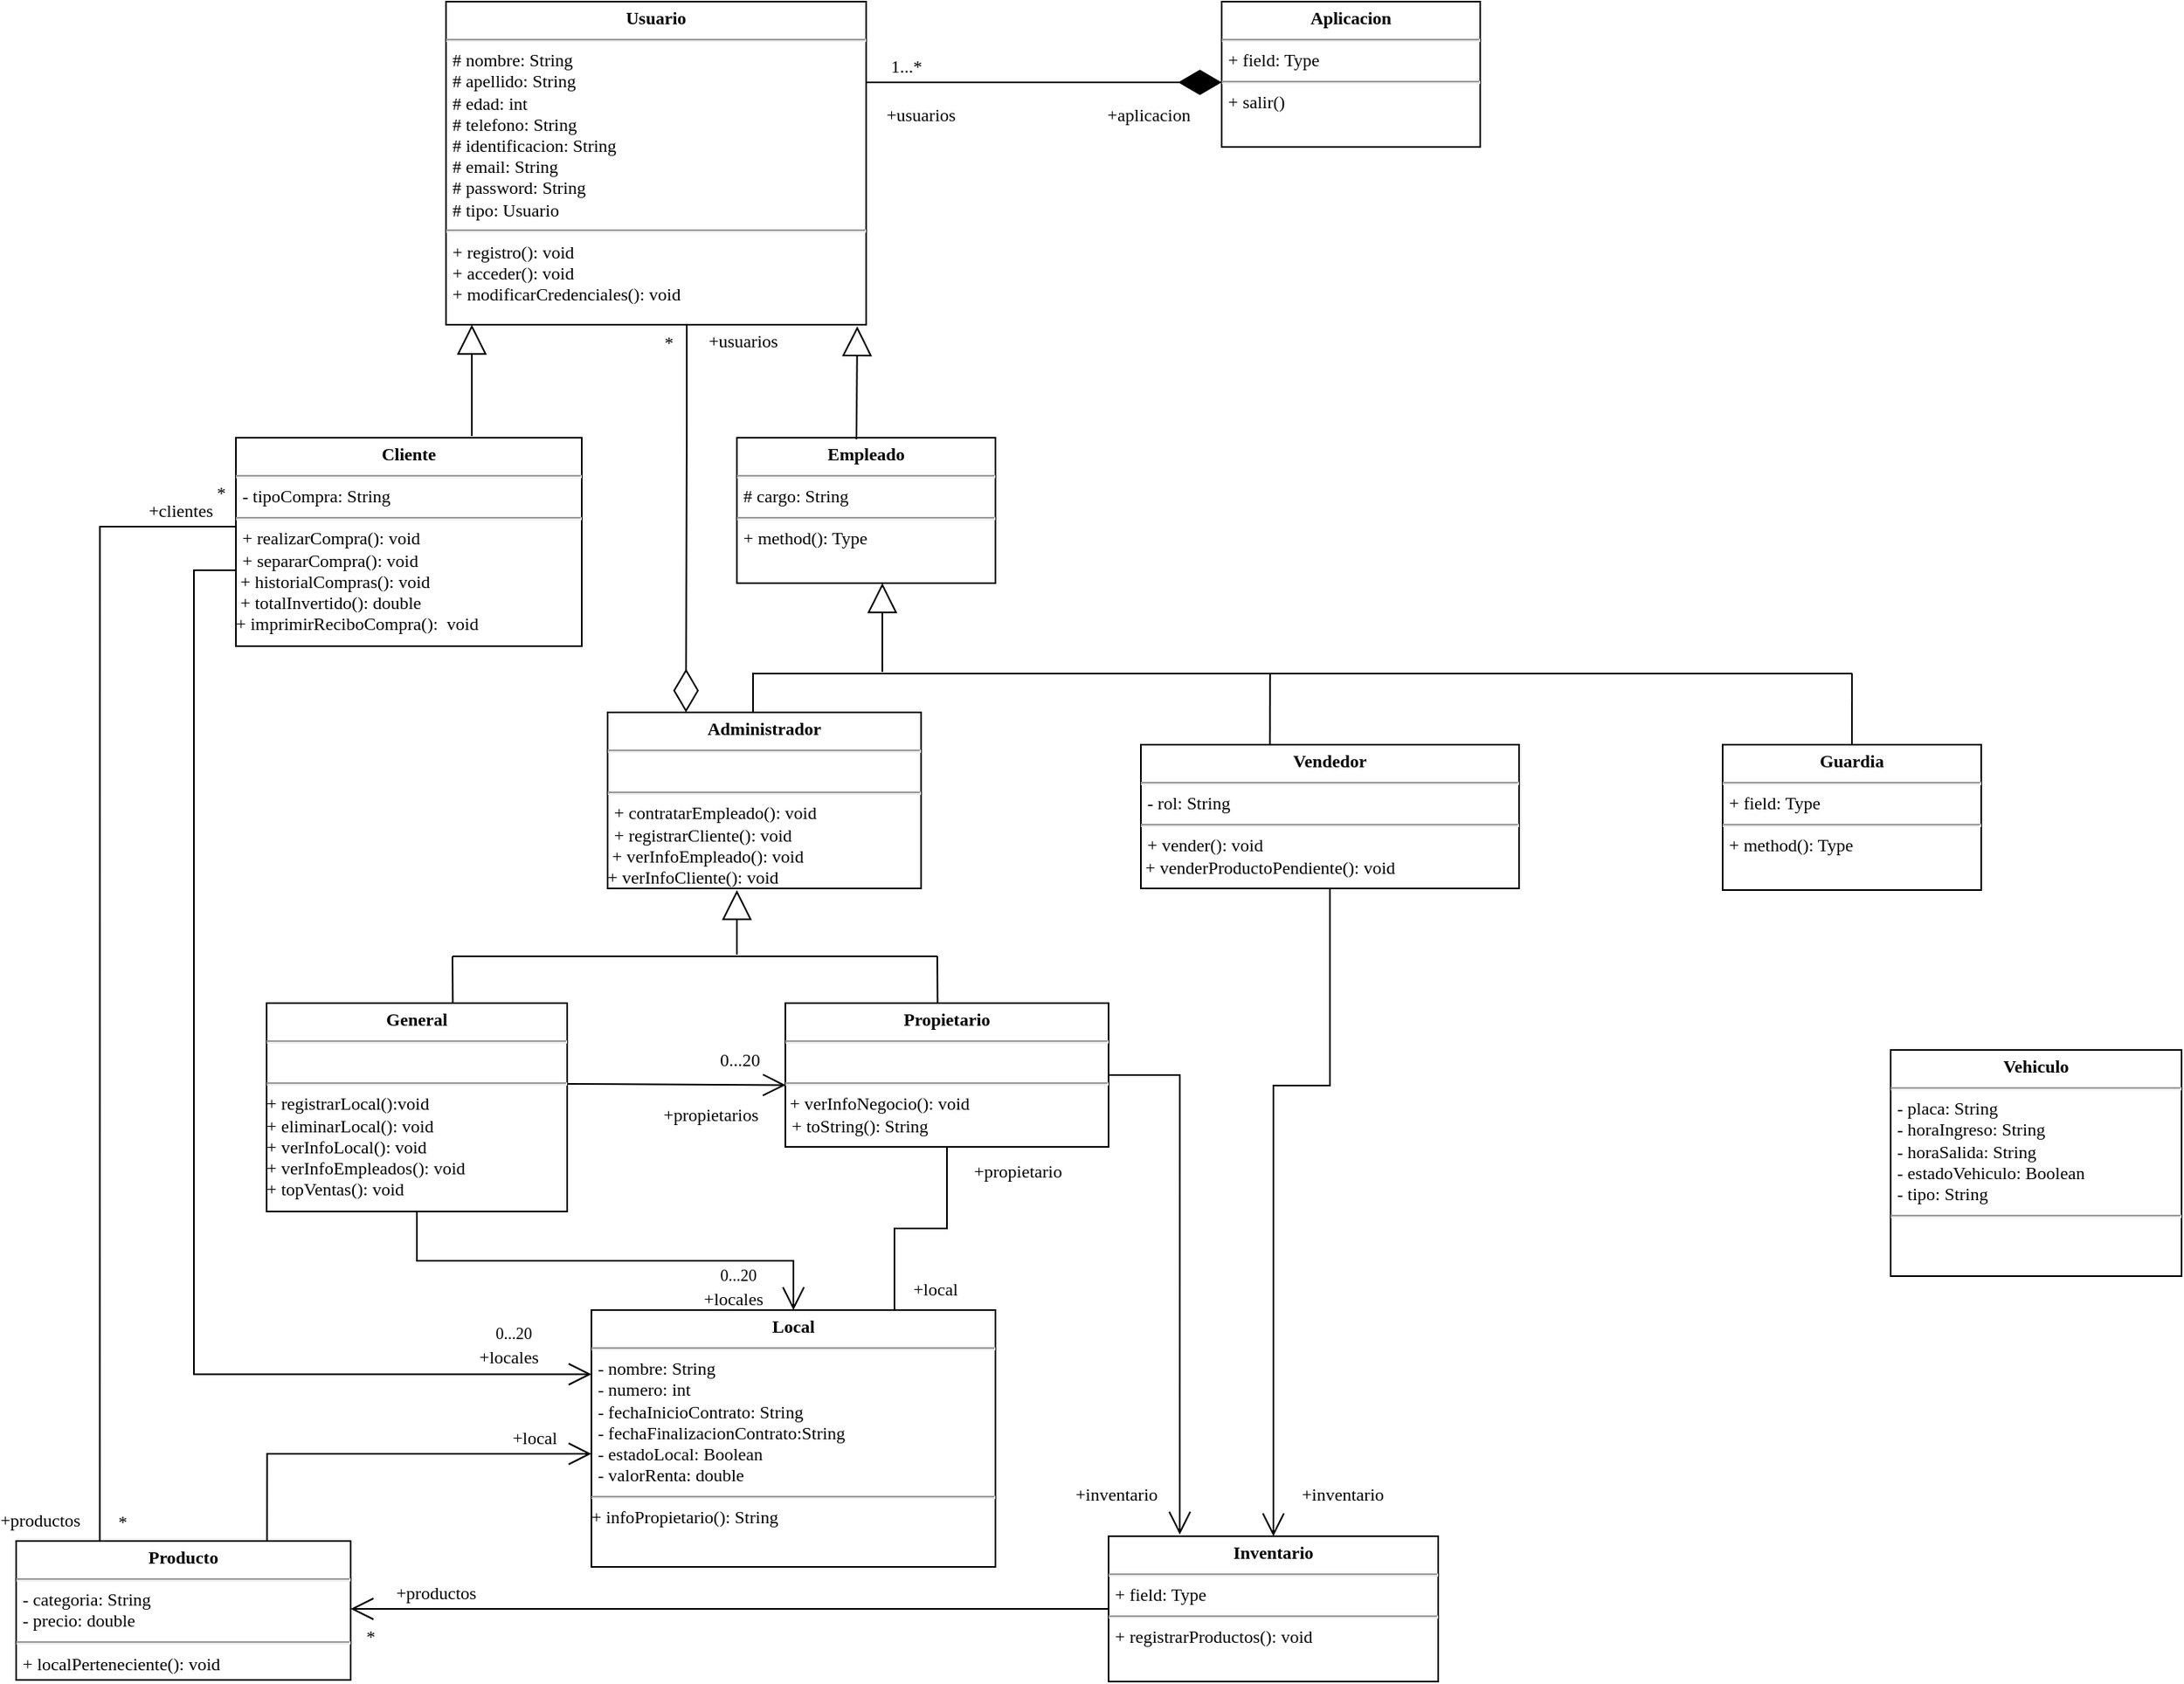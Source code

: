 <mxfile version="20.5.1" type="github">
  <diagram id="6UM_mXIubdZWodaXz436" name="Página-2">
    <mxGraphModel dx="724" dy="336" grid="1" gridSize="10" guides="1" tooltips="1" connect="1" arrows="1" fold="1" page="1" pageScale="1" pageWidth="1700" pageHeight="1100" math="0" shadow="0">
      <root>
        <mxCell id="0" />
        <mxCell id="1" parent="0" />
        <mxCell id="PEnpKrJ57bLBcx3Q7LFm-3" value="&lt;p style=&quot;margin: 4px 0px 0px; text-align: center; font-size: 11px;&quot;&gt;&lt;b style=&quot;font-size: 11px;&quot;&gt;Usuario&lt;/b&gt;&lt;/p&gt;&lt;hr style=&quot;font-size: 11px;&quot;&gt;&lt;p style=&quot;margin: 0px 0px 0px 4px; font-size: 11px;&quot;&gt;# nombre: String&lt;/p&gt;&lt;p style=&quot;margin: 0px 0px 0px 4px; font-size: 11px;&quot;&gt;# apellido: String&lt;/p&gt;&lt;p style=&quot;margin: 0px 0px 0px 4px; font-size: 11px;&quot;&gt;# edad: int&lt;/p&gt;&lt;p style=&quot;margin: 0px 0px 0px 4px; font-size: 11px;&quot;&gt;# telefono: String&lt;/p&gt;&lt;p style=&quot;margin: 0px 0px 0px 4px; font-size: 11px;&quot;&gt;# identificacion: String&lt;br style=&quot;font-size: 11px;&quot;&gt;&lt;/p&gt;&lt;p style=&quot;margin: 0px 0px 0px 4px; font-size: 11px;&quot;&gt;# email: String&lt;/p&gt;&lt;p style=&quot;margin: 0px 0px 0px 4px; font-size: 11px;&quot;&gt;# password: String&lt;/p&gt;&lt;p style=&quot;margin: 0px 0px 0px 4px; font-size: 11px;&quot;&gt;# tipo: Usuario&lt;br style=&quot;font-size: 11px;&quot;&gt;&lt;/p&gt;&lt;hr style=&quot;font-size: 11px;&quot;&gt;&lt;p style=&quot;margin: 0px 0px 0px 4px; font-size: 11px;&quot;&gt;+ registro(): void&lt;/p&gt;&lt;p style=&quot;margin: 0px 0px 0px 4px; font-size: 11px;&quot;&gt;+ acceder(): void&lt;/p&gt;&lt;p style=&quot;margin: 0px 0px 0px 4px; font-size: 11px;&quot;&gt;+ modificarCredenciales(): void&lt;br style=&quot;font-size: 11px;&quot;&gt;&lt;/p&gt;" style="verticalAlign=top;align=left;overflow=fill;fontSize=11;fontFamily=Lucida Console;html=1;" parent="1" vertex="1">
          <mxGeometry x="396" y="21" width="260" height="200" as="geometry" />
        </mxCell>
        <mxCell id="PEnpKrJ57bLBcx3Q7LFm-5" value="&lt;p style=&quot;margin: 4px 0px 0px; text-align: center; font-size: 11px;&quot;&gt;&lt;b style=&quot;font-size: 11px;&quot;&gt;Cliente&lt;/b&gt;&lt;/p&gt;&lt;hr style=&quot;font-size: 11px;&quot;&gt;&lt;p style=&quot;margin: 0px 0px 0px 4px; font-size: 11px;&quot;&gt;- tipoCompra: String&lt;br&gt;&lt;/p&gt;&lt;hr style=&quot;font-size: 11px;&quot;&gt;&lt;p style=&quot;margin: 0px 0px 0px 4px; font-size: 11px;&quot;&gt;+ realizarCompra(): void&lt;/p&gt;&lt;p style=&quot;margin: 0px 0px 0px 4px; font-size: 11px;&quot;&gt;+ separarCompra(): void&lt;br&gt;&lt;/p&gt;&lt;div&gt;&amp;nbsp;+ historialCompras(): void&lt;br&gt;&lt;/div&gt;&lt;div&gt;&amp;nbsp;+ totalInvertido(): double&lt;/div&gt;&lt;div&gt;+ imprimirReciboCompra():&amp;nbsp; void&lt;br&gt;&lt;/div&gt;" style="verticalAlign=top;align=left;overflow=fill;fontSize=11;fontFamily=Lucida Console;html=1;" parent="1" vertex="1">
          <mxGeometry x="266" y="291" width="214" height="129" as="geometry" />
        </mxCell>
        <mxCell id="PEnpKrJ57bLBcx3Q7LFm-6" value="&lt;p style=&quot;margin: 4px 0px 0px; text-align: center; font-size: 11px;&quot;&gt;&lt;b style=&quot;font-size: 11px;&quot;&gt;Empleado&lt;/b&gt;&lt;/p&gt;&lt;hr style=&quot;font-size: 11px;&quot;&gt;&lt;p style=&quot;margin: 0px 0px 0px 4px; font-size: 11px;&quot;&gt;# cargo: String&lt;br&gt;&lt;/p&gt;&lt;hr style=&quot;font-size: 11px;&quot;&gt;&lt;p style=&quot;margin: 0px 0px 0px 4px; font-size: 11px;&quot;&gt;+ method(): Type&lt;/p&gt;" style="verticalAlign=top;align=left;overflow=fill;fontSize=11;fontFamily=Lucida Console;html=1;" parent="1" vertex="1">
          <mxGeometry x="576" y="291" width="160" height="90" as="geometry" />
        </mxCell>
        <mxCell id="PEnpKrJ57bLBcx3Q7LFm-7" value="&lt;p style=&quot;margin: 4px 0px 0px; text-align: center; font-size: 11px;&quot;&gt;&lt;b style=&quot;font-size: 11px;&quot;&gt;Administrador&lt;/b&gt;&lt;/p&gt;&lt;hr style=&quot;font-size: 11px;&quot;&gt;&lt;p style=&quot;margin: 0px 0px 0px 4px; font-size: 11px;&quot;&gt;&lt;br&gt;&lt;/p&gt;&lt;hr style=&quot;font-size: 11px;&quot;&gt;&lt;p style=&quot;margin: 0px 0px 0px 4px; font-size: 11px;&quot;&gt;+ contratarEmpleado(): void&lt;br&gt;&lt;/p&gt;&lt;p style=&quot;margin: 0px 0px 0px 4px; font-size: 11px;&quot;&gt;+ registrarCliente(): void&lt;br&gt;&lt;/p&gt;&lt;div&gt;&amp;nbsp;+ verInfoEmpleado(): void&lt;/div&gt;&lt;div&gt;+ verInfoCliente(): void&lt;br&gt;&lt;/div&gt;" style="verticalAlign=top;align=left;overflow=fill;fontSize=11;fontFamily=Lucida Console;html=1;" parent="1" vertex="1">
          <mxGeometry x="496" y="461" width="194" height="109" as="geometry" />
        </mxCell>
        <mxCell id="PEnpKrJ57bLBcx3Q7LFm-8" value="&lt;p style=&quot;margin: 4px 0px 0px; text-align: center; font-size: 11px;&quot;&gt;&lt;b style=&quot;font-size: 11px;&quot;&gt;General&lt;/b&gt;&lt;br style=&quot;font-size: 11px;&quot;&gt;&lt;/p&gt;&lt;hr style=&quot;font-size: 11px;&quot;&gt;&lt;p style=&quot;margin: 0px 0px 0px 4px; font-size: 11px;&quot;&gt;&lt;br&gt;&lt;/p&gt;&lt;hr style=&quot;font-size: 11px;&quot;&gt;+ registrarLocal():void&lt;div&gt;+ eliminarLocal(): void&lt;/div&gt;&lt;div&gt;+ verInfoLocal(): void&lt;br&gt;&lt;/div&gt;&lt;div&gt;+ verInfoEmpleados(): void&lt;br&gt;&lt;/div&gt;&lt;div&gt;+ topVentas(): void&lt;br&gt;&lt;/div&gt;" style="verticalAlign=top;align=left;overflow=fill;fontSize=11;fontFamily=Lucida Console;html=1;" parent="1" vertex="1">
          <mxGeometry x="285" y="641" width="186" height="129" as="geometry" />
        </mxCell>
        <mxCell id="PEnpKrJ57bLBcx3Q7LFm-9" value="&lt;p style=&quot;margin: 4px 0px 0px; text-align: center; font-size: 11px;&quot;&gt;&lt;b style=&quot;font-size: 11px;&quot;&gt;Propietario&lt;/b&gt;&lt;br style=&quot;font-size: 11px;&quot;&gt;&lt;/p&gt;&lt;hr style=&quot;font-size: 11px;&quot;&gt;&lt;br&gt;&lt;hr style=&quot;font-size: 11px;&quot;&gt;&amp;nbsp;+ verInfoNegocio(): void&lt;br&gt;&lt;p style=&quot;margin: 0px 0px 0px 4px; font-size: 11px;&quot;&gt;+ toString(): String&lt;br&gt;&lt;/p&gt;&lt;div&gt;&lt;br&gt;&lt;/div&gt;" style="verticalAlign=top;align=left;overflow=fill;fontSize=11;fontFamily=Lucida Console;html=1;" parent="1" vertex="1">
          <mxGeometry x="606" y="641" width="200" height="89" as="geometry" />
        </mxCell>
        <mxCell id="PEnpKrJ57bLBcx3Q7LFm-10" value="&lt;p style=&quot;margin: 4px 0px 0px; text-align: center; font-size: 11px;&quot;&gt;&lt;b style=&quot;font-size: 11px;&quot;&gt;Vendedor&lt;/b&gt;&lt;/p&gt;&lt;hr style=&quot;font-size: 11px;&quot;&gt;&lt;p style=&quot;margin: 0px 0px 0px 4px; font-size: 11px;&quot;&gt;- rol: String&lt;br&gt;&lt;/p&gt;&lt;hr style=&quot;font-size: 11px;&quot;&gt;&lt;p style=&quot;margin: 0px 0px 0px 4px; font-size: 11px;&quot;&gt;+ vender(): void&lt;br&gt;&lt;/p&gt;&lt;div&gt;&amp;nbsp;+ venderProductoPendiente(): void&lt;br&gt;&lt;/div&gt;" style="verticalAlign=top;align=left;overflow=fill;fontSize=11;fontFamily=Lucida Console;html=1;" parent="1" vertex="1">
          <mxGeometry x="826" y="481" width="234" height="89" as="geometry" />
        </mxCell>
        <mxCell id="PEnpKrJ57bLBcx3Q7LFm-12" value="&lt;p style=&quot;margin: 4px 0px 0px; text-align: center; font-size: 11px;&quot;&gt;&lt;b style=&quot;font-size: 11px;&quot;&gt;Guardia&lt;/b&gt;&lt;/p&gt;&lt;hr style=&quot;font-size: 11px;&quot;&gt;&lt;p style=&quot;margin: 0px 0px 0px 4px; font-size: 11px;&quot;&gt;+ field: Type&lt;/p&gt;&lt;hr style=&quot;font-size: 11px;&quot;&gt;&lt;p style=&quot;margin: 0px 0px 0px 4px; font-size: 11px;&quot;&gt;+ method(): Type&lt;/p&gt;" style="verticalAlign=top;align=left;overflow=fill;fontSize=11;fontFamily=Lucida Console;html=1;" parent="1" vertex="1">
          <mxGeometry x="1186" y="481" width="160" height="90" as="geometry" />
        </mxCell>
        <mxCell id="PEnpKrJ57bLBcx3Q7LFm-13" value="" style="endArrow=block;endSize=16;endFill=0;html=1;rounded=0;entryX=0.5;entryY=1;entryDx=0;entryDy=0;fontFamily=Lucida Console;fontSize=11;" parent="1" edge="1">
          <mxGeometry width="160" relative="1" as="geometry">
            <mxPoint x="412" y="290" as="sourcePoint" />
            <mxPoint x="412" y="221" as="targetPoint" />
          </mxGeometry>
        </mxCell>
        <mxCell id="PEnpKrJ57bLBcx3Q7LFm-29" value="" style="endArrow=block;endSize=16;endFill=0;html=1;rounded=0;fontFamily=Lucida Console;fontSize=11;" parent="1" edge="1">
          <mxGeometry width="160" relative="1" as="geometry">
            <mxPoint x="666" y="436" as="sourcePoint" />
            <mxPoint x="666" y="381" as="targetPoint" />
          </mxGeometry>
        </mxCell>
        <mxCell id="PEnpKrJ57bLBcx3Q7LFm-30" value="" style="line;strokeWidth=1;fillColor=none;align=left;verticalAlign=middle;spacingTop=-1;spacingLeft=3;spacingRight=3;rotatable=0;labelPosition=right;points=[];portConstraint=eastwest;strokeColor=inherit;fontFamily=Lucida Console;fontSize=11;" parent="1" vertex="1">
          <mxGeometry x="586" y="433" width="680" height="8" as="geometry" />
        </mxCell>
        <mxCell id="PEnpKrJ57bLBcx3Q7LFm-31" value="" style="endArrow=none;html=1;rounded=0;fontFamily=Lucida Console;fontSize=11;entryX=0;entryY=0.419;entryDx=0;entryDy=0;entryPerimeter=0;" parent="1" edge="1" target="PEnpKrJ57bLBcx3Q7LFm-30">
          <mxGeometry width="50" height="50" relative="1" as="geometry">
            <mxPoint x="586" y="461" as="sourcePoint" />
            <mxPoint x="586" y="440" as="targetPoint" />
          </mxGeometry>
        </mxCell>
        <mxCell id="PEnpKrJ57bLBcx3Q7LFm-32" value="" style="endArrow=none;html=1;rounded=0;exitX=0.562;exitY=0.003;exitDx=0;exitDy=0;exitPerimeter=0;fontFamily=Lucida Console;fontSize=11;" parent="1" edge="1">
          <mxGeometry width="50" height="50" relative="1" as="geometry">
            <mxPoint x="905.85" y="481.0" as="sourcePoint" />
            <mxPoint x="905.93" y="436.73" as="targetPoint" />
          </mxGeometry>
        </mxCell>
        <mxCell id="PEnpKrJ57bLBcx3Q7LFm-34" value="" style="endArrow=none;html=1;rounded=0;exitX=0.562;exitY=0.003;exitDx=0;exitDy=0;exitPerimeter=0;fontFamily=Lucida Console;fontSize=11;" parent="1" edge="1">
          <mxGeometry width="50" height="50" relative="1" as="geometry">
            <mxPoint x="1266.0" y="481.0" as="sourcePoint" />
            <mxPoint x="1266.08" y="436.73" as="targetPoint" />
          </mxGeometry>
        </mxCell>
        <mxCell id="PEnpKrJ57bLBcx3Q7LFm-35" value="&lt;p style=&quot;margin: 4px 0px 0px; text-align: center; font-size: 11px;&quot;&gt;&lt;b style=&quot;font-size: 11px;&quot;&gt;Local&lt;br style=&quot;font-size: 11px;&quot;&gt;&lt;/b&gt;&lt;/p&gt;&lt;hr style=&quot;font-size: 11px;&quot;&gt;&lt;p style=&quot;margin: 0px 0px 0px 4px; font-size: 11px;&quot;&gt;- nombre: String&lt;/p&gt;&lt;p style=&quot;margin: 0px 0px 0px 4px; font-size: 11px;&quot;&gt;- numero: int&lt;/p&gt;&lt;p style=&quot;margin: 0px 0px 0px 4px; font-size: 11px;&quot;&gt;- fechaInicioContrato: String&lt;/p&gt;&lt;p style=&quot;margin: 0px 0px 0px 4px; font-size: 11px;&quot;&gt;- fechaFinalizacionContrato:String&lt;/p&gt;&lt;p style=&quot;margin: 0px 0px 0px 4px; font-size: 11px;&quot;&gt;- estadoLocal: Boolean&lt;/p&gt;&lt;p style=&quot;margin: 0px 0px 0px 4px; font-size: 11px;&quot;&gt;- valorRenta: double&lt;br&gt;&lt;/p&gt;&lt;hr style=&quot;font-size: 11px;&quot;&gt;+ infoPropietario(): String&lt;br&gt;&lt;div&gt;&lt;br&gt;&lt;/div&gt;" style="verticalAlign=top;align=left;overflow=fill;fontSize=11;fontFamily=Lucida Console;html=1;" parent="1" vertex="1">
          <mxGeometry x="486" y="831" width="250" height="159" as="geometry" />
        </mxCell>
        <mxCell id="PEnpKrJ57bLBcx3Q7LFm-36" value="" style="endArrow=block;endSize=16;endFill=0;html=1;rounded=0;fontFamily=Lucida Console;fontSize=11;" parent="1" edge="1">
          <mxGeometry width="160" relative="1" as="geometry">
            <mxPoint x="576" y="611" as="sourcePoint" />
            <mxPoint x="576" y="571" as="targetPoint" />
          </mxGeometry>
        </mxCell>
        <mxCell id="PEnpKrJ57bLBcx3Q7LFm-37" value="" style="line;strokeWidth=1;fillColor=none;align=left;verticalAlign=middle;spacingTop=-1;spacingLeft=3;spacingRight=3;rotatable=0;labelPosition=right;points=[];portConstraint=eastwest;strokeColor=inherit;fontFamily=Lucida Console;fontSize=11;" parent="1" vertex="1">
          <mxGeometry x="400" y="608" width="300" height="8" as="geometry" />
        </mxCell>
        <mxCell id="PEnpKrJ57bLBcx3Q7LFm-38" value="" style="endArrow=none;html=1;rounded=0;exitX=0.62;exitY=-0.01;exitDx=0;exitDy=0;exitPerimeter=0;fontFamily=Lucida Console;fontSize=11;" parent="1" edge="1">
          <mxGeometry width="50" height="50" relative="1" as="geometry">
            <mxPoint x="400.2" y="641.1" as="sourcePoint" />
            <mxPoint x="400" y="612" as="targetPoint" />
          </mxGeometry>
        </mxCell>
        <mxCell id="PEnpKrJ57bLBcx3Q7LFm-39" value="" style="endArrow=none;html=1;rounded=0;exitX=0.62;exitY=-0.01;exitDx=0;exitDy=0;exitPerimeter=0;fontFamily=Lucida Console;fontSize=11;" parent="1" edge="1">
          <mxGeometry width="50" height="50" relative="1" as="geometry">
            <mxPoint x="700.2" y="641.0" as="sourcePoint" />
            <mxPoint x="700" y="611.9" as="targetPoint" />
          </mxGeometry>
        </mxCell>
        <mxCell id="PEnpKrJ57bLBcx3Q7LFm-40" value="&lt;p style=&quot;margin: 4px 0px 0px; text-align: center; font-size: 11px;&quot;&gt;&lt;b style=&quot;font-size: 11px;&quot;&gt;Aplicacion&lt;br style=&quot;font-size: 11px;&quot;&gt;&lt;/b&gt;&lt;/p&gt;&lt;hr style=&quot;font-size: 11px;&quot;&gt;&lt;p style=&quot;margin: 0px 0px 0px 4px; font-size: 11px;&quot;&gt;+ field: Type&lt;/p&gt;&lt;hr style=&quot;font-size: 11px;&quot;&gt;&lt;p style=&quot;margin: 0px 0px 0px 4px; font-size: 11px;&quot;&gt;+ salir()&lt;/p&gt;" style="verticalAlign=top;align=left;overflow=fill;fontSize=11;fontFamily=Lucida Console;html=1;" parent="1" vertex="1">
          <mxGeometry x="876" y="21" width="160" height="90" as="geometry" />
        </mxCell>
        <mxCell id="PEnpKrJ57bLBcx3Q7LFm-41" value="" style="endArrow=diamondThin;endFill=1;endSize=24;html=1;rounded=0;fontFamily=Lucida Console;fontSize=11;exitX=1;exitY=0.25;exitDx=0;exitDy=0;" parent="1" source="PEnpKrJ57bLBcx3Q7LFm-3" edge="1">
          <mxGeometry width="160" relative="1" as="geometry">
            <mxPoint x="716" y="71" as="sourcePoint" />
            <mxPoint x="876" y="71" as="targetPoint" />
          </mxGeometry>
        </mxCell>
        <mxCell id="PEnpKrJ57bLBcx3Q7LFm-43" value="1...*" style="text;html=1;strokeColor=none;fillColor=none;align=center;verticalAlign=middle;whiteSpace=wrap;rounded=0;fontFamily=Lucida Console;fontSize=11;" parent="1" vertex="1">
          <mxGeometry x="666" y="51" width="30" height="20" as="geometry" />
        </mxCell>
        <mxCell id="PEnpKrJ57bLBcx3Q7LFm-44" value="&lt;p style=&quot;margin: 4px 0px 0px; text-align: center; font-size: 11px;&quot;&gt;&lt;b style=&quot;font-size: 11px;&quot;&gt;Inventario&lt;br style=&quot;font-size: 11px;&quot;&gt;&lt;/b&gt;&lt;/p&gt;&lt;hr style=&quot;font-size: 11px;&quot;&gt;&lt;p style=&quot;margin: 0px 0px 0px 4px; font-size: 11px;&quot;&gt;+ field: Type&lt;/p&gt;&lt;hr style=&quot;font-size: 11px;&quot;&gt;&lt;p style=&quot;margin: 0px 0px 0px 4px; font-size: 11px;&quot;&gt;+ registrarProductos(): void&lt;br&gt;&lt;/p&gt;" style="verticalAlign=top;align=left;overflow=fill;fontSize=11;fontFamily=Lucida Console;html=1;" parent="1" vertex="1">
          <mxGeometry x="806" y="971" width="204" height="90" as="geometry" />
        </mxCell>
        <mxCell id="PEnpKrJ57bLBcx3Q7LFm-45" value="&lt;p style=&quot;margin: 4px 0px 0px; text-align: center; font-size: 11px;&quot;&gt;&lt;b style=&quot;font-size: 11px;&quot;&gt;Producto&lt;br style=&quot;font-size: 11px;&quot;&gt;&lt;/b&gt;&lt;/p&gt;&lt;hr style=&quot;font-size: 11px;&quot;&gt;&lt;p style=&quot;margin: 0px 0px 0px 4px; font-size: 11px;&quot;&gt;- categoria: String&lt;/p&gt;&lt;p style=&quot;margin: 0px 0px 0px 4px; font-size: 11px;&quot;&gt;- precio: double&lt;br&gt;&lt;/p&gt;&lt;hr style=&quot;font-size: 11px;&quot;&gt;&lt;p style=&quot;margin: 0px 0px 0px 4px; font-size: 11px;&quot;&gt;+ localPerteneciente(): void&lt;/p&gt;&lt;div&gt;&lt;br&gt;&lt;/div&gt;&lt;div&gt;&lt;br&gt;&lt;/div&gt;" style="verticalAlign=top;align=left;overflow=fill;fontSize=11;fontFamily=Lucida Console;html=1;" parent="1" vertex="1">
          <mxGeometry x="130" y="974" width="207" height="86" as="geometry" />
        </mxCell>
        <mxCell id="PEnpKrJ57bLBcx3Q7LFm-54" value="+locales" style="text;html=1;strokeColor=none;fillColor=none;align=center;verticalAlign=middle;whiteSpace=wrap;rounded=0;fontFamily=Lucida Console;fontSize=11;" parent="1" vertex="1">
          <mxGeometry x="559" y="815" width="30" height="18" as="geometry" />
        </mxCell>
        <mxCell id="PEnpKrJ57bLBcx3Q7LFm-55" value="+usuarios" style="text;html=1;strokeColor=none;fillColor=none;align=center;verticalAlign=middle;whiteSpace=wrap;rounded=0;fontFamily=Lucida Console;fontSize=11;" parent="1" vertex="1">
          <mxGeometry x="675" y="81" width="30" height="20" as="geometry" />
        </mxCell>
        <mxCell id="PEnpKrJ57bLBcx3Q7LFm-58" value="+aplicacion" style="text;html=1;strokeColor=none;fillColor=none;align=center;verticalAlign=middle;whiteSpace=wrap;rounded=0;fontFamily=Lucida Console;fontSize=11;" parent="1" vertex="1">
          <mxGeometry x="816" y="81" width="30" height="20" as="geometry" />
        </mxCell>
        <mxCell id="PEnpKrJ57bLBcx3Q7LFm-59" value="0...20" style="text;html=1;strokeColor=none;fillColor=none;align=center;verticalAlign=middle;whiteSpace=wrap;rounded=0;fontFamily=Lucida Console;fontSize=10;" parent="1" vertex="1">
          <mxGeometry x="567" y="804" width="20" height="9" as="geometry" />
        </mxCell>
        <mxCell id="PEnpKrJ57bLBcx3Q7LFm-62" value="+local" style="text;html=1;strokeColor=none;fillColor=none;align=center;verticalAlign=middle;whiteSpace=wrap;rounded=0;fontFamily=Lucida Console;fontSize=11;" parent="1" vertex="1">
          <mxGeometry x="684" y="808" width="30" height="20" as="geometry" />
        </mxCell>
        <mxCell id="PEnpKrJ57bLBcx3Q7LFm-64" value="+propietario" style="text;html=1;strokeColor=none;fillColor=none;align=center;verticalAlign=middle;whiteSpace=wrap;rounded=0;fontFamily=Lucida Console;fontSize=11;" parent="1" vertex="1">
          <mxGeometry x="735" y="735" width="30" height="20" as="geometry" />
        </mxCell>
        <mxCell id="PEnpKrJ57bLBcx3Q7LFm-65" value="" style="endArrow=none;html=1;edgeStyle=orthogonalEdgeStyle;rounded=0;fontFamily=Lucida Console;fontSize=10;exitX=0.75;exitY=0;exitDx=0;exitDy=0;entryX=0.5;entryY=1;entryDx=0;entryDy=0;" parent="1" source="PEnpKrJ57bLBcx3Q7LFm-35" target="PEnpKrJ57bLBcx3Q7LFm-9" edge="1">
          <mxGeometry relative="1" as="geometry">
            <mxPoint x="666" y="791" as="sourcePoint" />
            <mxPoint x="826" y="791" as="targetPoint" />
          </mxGeometry>
        </mxCell>
        <mxCell id="PEnpKrJ57bLBcx3Q7LFm-69" value="+usuarios" style="text;html=1;strokeColor=none;fillColor=none;align=center;verticalAlign=middle;whiteSpace=wrap;rounded=0;fontFamily=Lucida Console;fontSize=11;" parent="1" vertex="1">
          <mxGeometry x="565" y="221" width="30" height="20" as="geometry" />
        </mxCell>
        <mxCell id="PEnpKrJ57bLBcx3Q7LFm-70" value="*" style="text;html=1;strokeColor=none;fillColor=none;align=center;verticalAlign=middle;whiteSpace=wrap;rounded=0;fontFamily=Lucida Console;fontSize=11;" parent="1" vertex="1">
          <mxGeometry x="519" y="222" width="30" height="20" as="geometry" />
        </mxCell>
        <mxCell id="PEnpKrJ57bLBcx3Q7LFm-72" value="" style="endArrow=none;html=1;edgeStyle=orthogonalEdgeStyle;rounded=0;fontFamily=Lucida Console;fontSize=10;entryX=0;entryY=0.5;entryDx=0;entryDy=0;exitX=0.25;exitY=0;exitDx=0;exitDy=0;" parent="1" source="PEnpKrJ57bLBcx3Q7LFm-45" target="PEnpKrJ57bLBcx3Q7LFm-5" edge="1">
          <mxGeometry relative="1" as="geometry">
            <mxPoint x="146" y="671" as="sourcePoint" />
            <mxPoint x="306" y="671" as="targetPoint" />
            <Array as="points">
              <mxPoint x="182" y="346" />
            </Array>
          </mxGeometry>
        </mxCell>
        <mxCell id="PEnpKrJ57bLBcx3Q7LFm-75" value="+productos" style="text;html=1;strokeColor=none;fillColor=none;align=center;verticalAlign=middle;whiteSpace=wrap;rounded=0;fontFamily=Lucida Console;fontSize=11;" parent="1" vertex="1">
          <mxGeometry x="130" y="951" width="30" height="20" as="geometry" />
        </mxCell>
        <mxCell id="PEnpKrJ57bLBcx3Q7LFm-76" value="+clientes" style="text;html=1;strokeColor=none;fillColor=none;align=center;verticalAlign=middle;whiteSpace=wrap;rounded=0;fontFamily=Lucida Console;fontSize=11;" parent="1" vertex="1">
          <mxGeometry x="217" y="326" width="30" height="20" as="geometry" />
        </mxCell>
        <mxCell id="PEnpKrJ57bLBcx3Q7LFm-78" value="*" style="text;html=1;strokeColor=none;fillColor=none;align=center;verticalAlign=middle;whiteSpace=wrap;rounded=0;fontFamily=Lucida Console;fontSize=11;" parent="1" vertex="1">
          <mxGeometry x="186" y="955" width="20" height="14" as="geometry" />
        </mxCell>
        <mxCell id="PEnpKrJ57bLBcx3Q7LFm-79" value="*" style="text;html=1;strokeColor=none;fillColor=none;align=center;verticalAlign=middle;whiteSpace=wrap;rounded=0;fontFamily=Lucida Console;fontSize=11;" parent="1" vertex="1">
          <mxGeometry x="242" y="315" width="30" height="20" as="geometry" />
        </mxCell>
        <mxCell id="PEnpKrJ57bLBcx3Q7LFm-81" value="+productos" style="text;html=1;strokeColor=none;fillColor=none;align=center;verticalAlign=middle;whiteSpace=wrap;rounded=0;fontFamily=Lucida Console;fontSize=11;" parent="1" vertex="1">
          <mxGeometry x="375" y="996" width="30" height="20" as="geometry" />
        </mxCell>
        <mxCell id="PEnpKrJ57bLBcx3Q7LFm-83" value="*" style="text;html=1;strokeColor=none;fillColor=none;align=center;verticalAlign=middle;whiteSpace=wrap;rounded=0;fontFamily=Lucida Console;fontSize=11;" parent="1" vertex="1">
          <mxGeometry x="339" y="1025" width="21" height="15" as="geometry" />
        </mxCell>
        <mxCell id="PEnpKrJ57bLBcx3Q7LFm-93" value="" style="endArrow=open;endFill=1;endSize=12;html=1;rounded=0;fontFamily=Lucida Console;fontSize=10;entryX=-0.004;entryY=0.664;entryDx=0;entryDy=0;entryPerimeter=0;" parent="1" edge="1">
          <mxGeometry width="160" relative="1" as="geometry">
            <mxPoint x="471" y="691" as="sourcePoint" />
            <mxPoint x="606.2" y="691.76" as="targetPoint" />
          </mxGeometry>
        </mxCell>
        <mxCell id="PEnpKrJ57bLBcx3Q7LFm-94" value="+propietarios" style="text;html=1;strokeColor=none;fillColor=none;align=center;verticalAlign=middle;whiteSpace=wrap;rounded=0;fontFamily=Lucida Console;fontSize=11;" parent="1" vertex="1">
          <mxGeometry x="545" y="700" width="30" height="20" as="geometry" />
        </mxCell>
        <mxCell id="PEnpKrJ57bLBcx3Q7LFm-96" value="0...20" style="text;html=1;strokeColor=none;fillColor=none;align=center;verticalAlign=middle;whiteSpace=wrap;rounded=0;fontFamily=Lucida Console;fontSize=11;" parent="1" vertex="1">
          <mxGeometry x="563" y="666" width="30" height="20" as="geometry" />
        </mxCell>
        <mxCell id="PEnpKrJ57bLBcx3Q7LFm-98" value="" style="endArrow=open;endFill=1;endSize=12;html=1;rounded=0;fontFamily=Lucida Console;fontSize=10;entryX=0.5;entryY=0;entryDx=0;entryDy=0;exitX=0.5;exitY=1;exitDx=0;exitDy=0;edgeStyle=orthogonalEdgeStyle;" parent="1" source="PEnpKrJ57bLBcx3Q7LFm-8" target="PEnpKrJ57bLBcx3Q7LFm-35" edge="1">
          <mxGeometry width="160" relative="1" as="geometry">
            <mxPoint x="461.8" y="790" as="sourcePoint" />
            <mxPoint x="597" y="790.76" as="targetPoint" />
          </mxGeometry>
        </mxCell>
        <mxCell id="PEnpKrJ57bLBcx3Q7LFm-100" value="" style="endArrow=open;endFill=1;endSize=12;html=1;rounded=0;fontFamily=Lucida Console;fontSize=10;entryX=1;entryY=0.75;entryDx=0;entryDy=0;exitX=0;exitY=0.5;exitDx=0;exitDy=0;" parent="1" source="PEnpKrJ57bLBcx3Q7LFm-44" edge="1">
          <mxGeometry width="160" relative="1" as="geometry">
            <mxPoint x="806" y="1020.5" as="sourcePoint" />
            <mxPoint x="337.0" y="1016.0" as="targetPoint" />
          </mxGeometry>
        </mxCell>
        <mxCell id="PEnpKrJ57bLBcx3Q7LFm-105" value="+local" style="text;html=1;strokeColor=none;fillColor=none;align=center;verticalAlign=middle;whiteSpace=wrap;rounded=0;fontFamily=Lucida Console;fontSize=11;" parent="1" vertex="1">
          <mxGeometry x="436" y="900" width="30" height="20" as="geometry" />
        </mxCell>
        <mxCell id="PEnpKrJ57bLBcx3Q7LFm-110" value="" style="endArrow=open;endFill=1;endSize=12;html=1;rounded=0;fontFamily=Lucida Console;fontSize=10;edgeStyle=orthogonalEdgeStyle;exitX=0.75;exitY=0;exitDx=0;exitDy=0;" parent="1" source="PEnpKrJ57bLBcx3Q7LFm-45" edge="1">
          <mxGeometry width="160" relative="1" as="geometry">
            <mxPoint x="326" y="920" as="sourcePoint" />
            <mxPoint x="486" y="920" as="targetPoint" />
            <Array as="points">
              <mxPoint x="285" y="920" />
            </Array>
          </mxGeometry>
        </mxCell>
        <mxCell id="EktKLP-quev8YSrCmzG5-1" value="" style="endArrow=diamondThin;endFill=0;endSize=24;html=1;rounded=0;exitX=0.5;exitY=1;exitDx=0;exitDy=0;entryX=0.25;entryY=0;entryDx=0;entryDy=0;edgeStyle=orthogonalEdgeStyle;" edge="1" parent="1" source="PEnpKrJ57bLBcx3Q7LFm-3" target="PEnpKrJ57bLBcx3Q7LFm-7">
          <mxGeometry width="160" relative="1" as="geometry">
            <mxPoint x="480" y="420.75" as="sourcePoint" />
            <mxPoint x="640" y="420.75" as="targetPoint" />
            <Array as="points">
              <mxPoint x="545" y="221" />
              <mxPoint x="545" y="280" />
            </Array>
          </mxGeometry>
        </mxCell>
        <mxCell id="EktKLP-quev8YSrCmzG5-2" value="" style="endArrow=block;endSize=16;endFill=0;html=1;rounded=0;entryX=0.5;entryY=1;entryDx=0;entryDy=0;fontFamily=Lucida Console;fontSize=11;exitX=0.75;exitY=0;exitDx=0;exitDy=0;" edge="1" parent="1">
          <mxGeometry width="160" relative="1" as="geometry">
            <mxPoint x="650" y="292" as="sourcePoint" />
            <mxPoint x="650.5" y="222" as="targetPoint" />
          </mxGeometry>
        </mxCell>
        <mxCell id="EktKLP-quev8YSrCmzG5-4" value="" style="endArrow=open;endFill=1;endSize=12;html=1;rounded=0;edgeStyle=orthogonalEdgeStyle;exitX=1;exitY=0.5;exitDx=0;exitDy=0;entryX=0.216;entryY=-0.011;entryDx=0;entryDy=0;entryPerimeter=0;" edge="1" parent="1" source="PEnpKrJ57bLBcx3Q7LFm-9" target="PEnpKrJ57bLBcx3Q7LFm-44">
          <mxGeometry width="160" relative="1" as="geometry">
            <mxPoint x="806" y="880" as="sourcePoint" />
            <mxPoint x="966" y="880" as="targetPoint" />
          </mxGeometry>
        </mxCell>
        <mxCell id="EktKLP-quev8YSrCmzG5-5" value="" style="endArrow=open;endFill=1;endSize=12;html=1;rounded=0;edgeStyle=orthogonalEdgeStyle;entryX=0.5;entryY=0;entryDx=0;entryDy=0;" edge="1" parent="1" target="PEnpKrJ57bLBcx3Q7LFm-44">
          <mxGeometry width="160" relative="1" as="geometry">
            <mxPoint x="950" y="570" as="sourcePoint" />
            <mxPoint x="860.064" y="980.01" as="targetPoint" />
            <Array as="points">
              <mxPoint x="943" y="692" />
              <mxPoint x="908" y="692" />
            </Array>
          </mxGeometry>
        </mxCell>
        <mxCell id="EktKLP-quev8YSrCmzG5-6" value="+inventario" style="text;html=1;strokeColor=none;fillColor=none;align=center;verticalAlign=middle;whiteSpace=wrap;rounded=0;fontFamily=Lucida Console;fontSize=11;" vertex="1" parent="1">
          <mxGeometry x="936" y="935" width="30" height="20" as="geometry" />
        </mxCell>
        <mxCell id="EktKLP-quev8YSrCmzG5-8" value="+inventario" style="text;html=1;strokeColor=none;fillColor=none;align=center;verticalAlign=middle;whiteSpace=wrap;rounded=0;fontFamily=Lucida Console;fontSize=11;" vertex="1" parent="1">
          <mxGeometry x="796" y="935" width="30" height="20" as="geometry" />
        </mxCell>
        <mxCell id="EktKLP-quev8YSrCmzG5-9" value="" style="endArrow=open;endFill=1;endSize=12;html=1;rounded=0;edgeStyle=orthogonalEdgeStyle;exitX=0;exitY=0.75;exitDx=0;exitDy=0;entryX=0;entryY=0.25;entryDx=0;entryDy=0;" edge="1" parent="1" source="PEnpKrJ57bLBcx3Q7LFm-5" target="PEnpKrJ57bLBcx3Q7LFm-35">
          <mxGeometry width="160" relative="1" as="geometry">
            <mxPoint x="270" y="500" as="sourcePoint" />
            <mxPoint x="430" y="500" as="targetPoint" />
            <Array as="points">
              <mxPoint x="240" y="373" />
              <mxPoint x="240" y="871" />
            </Array>
          </mxGeometry>
        </mxCell>
        <mxCell id="EktKLP-quev8YSrCmzG5-10" value="+locales" style="text;html=1;strokeColor=none;fillColor=none;align=center;verticalAlign=middle;whiteSpace=wrap;rounded=0;fontFamily=Lucida Console;fontSize=11;" vertex="1" parent="1">
          <mxGeometry x="420" y="851" width="30" height="18" as="geometry" />
        </mxCell>
        <mxCell id="EktKLP-quev8YSrCmzG5-11" value="0...20" style="text;html=1;strokeColor=none;fillColor=none;align=center;verticalAlign=middle;whiteSpace=wrap;rounded=0;fontFamily=Lucida Console;fontSize=10;" vertex="1" parent="1">
          <mxGeometry x="428" y="840" width="20" height="9" as="geometry" />
        </mxCell>
        <mxCell id="EktKLP-quev8YSrCmzG5-12" value="&lt;p style=&quot;margin: 4px 0px 0px; text-align: center; font-size: 11px;&quot;&gt;&lt;b style=&quot;font-size: 11px;&quot;&gt;Vehiculo&lt;/b&gt;&lt;/p&gt;&lt;hr style=&quot;font-size: 11px;&quot;&gt;&lt;p style=&quot;margin: 0px 0px 0px 4px; font-size: 11px;&quot;&gt;- placa: String&lt;/p&gt;&lt;p style=&quot;margin: 0px 0px 0px 4px; font-size: 11px;&quot;&gt;- horaIngreso: String&lt;/p&gt;&lt;p style=&quot;margin: 0px 0px 0px 4px; font-size: 11px;&quot;&gt;- horaSalida: String&lt;/p&gt;&lt;p style=&quot;margin: 0px 0px 0px 4px; font-size: 11px;&quot;&gt;- estadoVehiculo: Boolean&lt;/p&gt;&lt;p style=&quot;margin: 0px 0px 0px 4px; font-size: 11px;&quot;&gt;- tipo: String&lt;br&gt;&lt;/p&gt;&lt;hr style=&quot;font-size: 11px;&quot;&gt;" style="verticalAlign=top;align=left;overflow=fill;fontSize=11;fontFamily=Lucida Console;html=1;" vertex="1" parent="1">
          <mxGeometry x="1290" y="670" width="180" height="140" as="geometry" />
        </mxCell>
      </root>
    </mxGraphModel>
  </diagram>
</mxfile>
